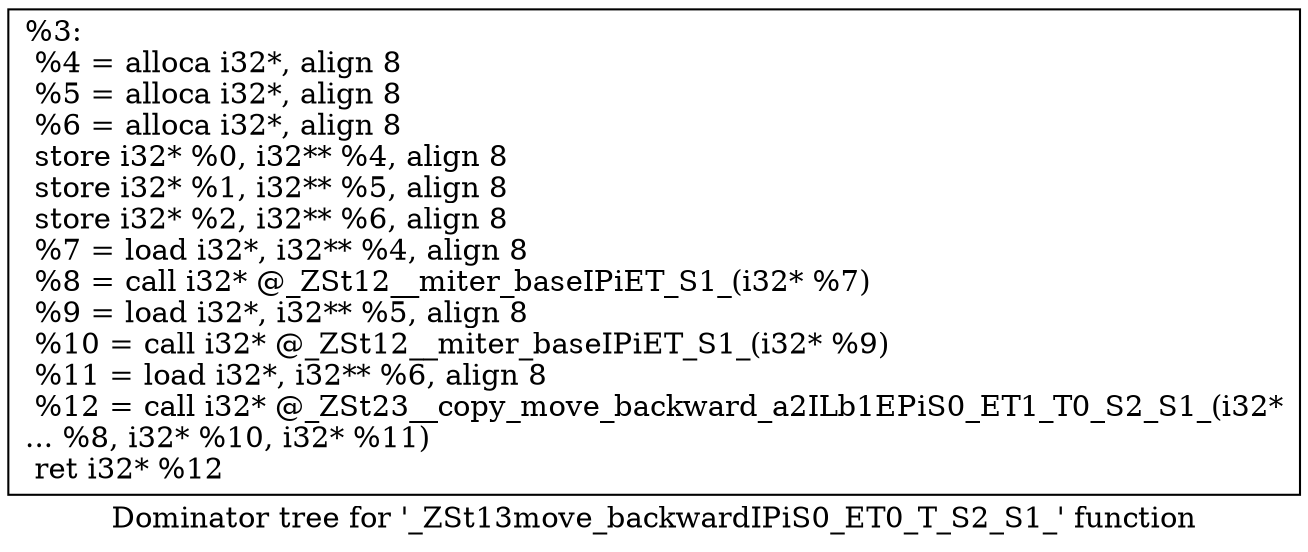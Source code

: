 digraph "Dominator tree for '_ZSt13move_backwardIPiS0_ET0_T_S2_S1_' function" {
	label="Dominator tree for '_ZSt13move_backwardIPiS0_ET0_T_S2_S1_' function";

	Node0x1473ed0 [shape=record,label="{%3:\l  %4 = alloca i32*, align 8\l  %5 = alloca i32*, align 8\l  %6 = alloca i32*, align 8\l  store i32* %0, i32** %4, align 8\l  store i32* %1, i32** %5, align 8\l  store i32* %2, i32** %6, align 8\l  %7 = load i32*, i32** %4, align 8\l  %8 = call i32* @_ZSt12__miter_baseIPiET_S1_(i32* %7)\l  %9 = load i32*, i32** %5, align 8\l  %10 = call i32* @_ZSt12__miter_baseIPiET_S1_(i32* %9)\l  %11 = load i32*, i32** %6, align 8\l  %12 = call i32* @_ZSt23__copy_move_backward_a2ILb1EPiS0_ET1_T0_S2_S1_(i32*\l... %8, i32* %10, i32* %11)\l  ret i32* %12\l}"];
}
